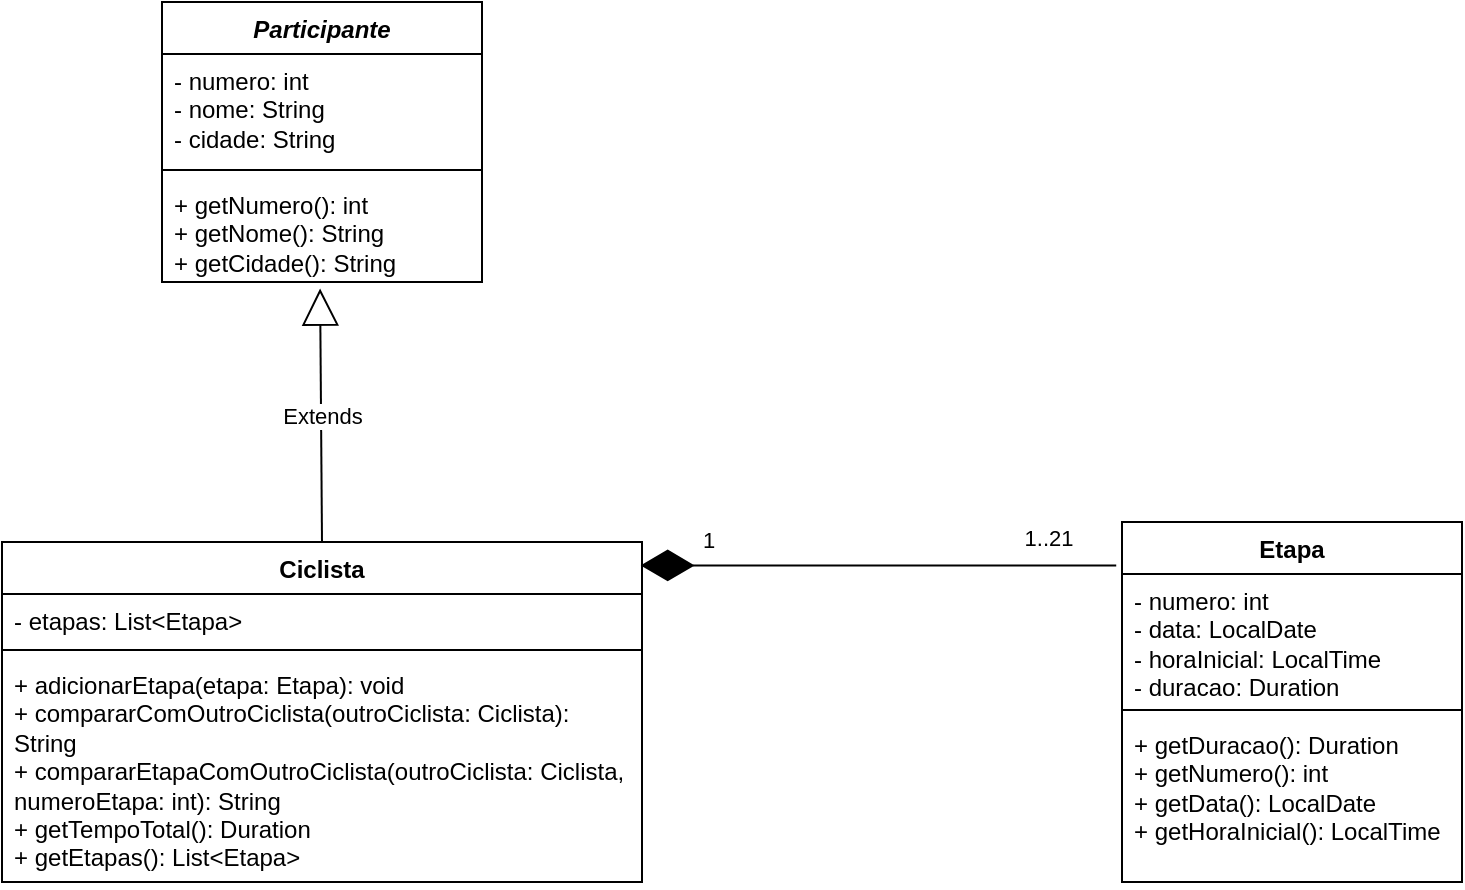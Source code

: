 <mxfile version="24.8.0">
  <diagram name="Diagrama de Classes" id="aoEHzP9olhmgtA9HM2PI">
    <mxGraphModel dx="645" dy="745" grid="1" gridSize="10" guides="1" tooltips="1" connect="1" arrows="1" fold="1" page="0" pageScale="1" pageWidth="1169" pageHeight="827" math="0" shadow="0">
      <root>
        <mxCell id="0" />
        <mxCell id="1" parent="0" />
        <mxCell id="Hh1gCxKj3CRM0F1j1AkX-9" value="Ciclista" style="swimlane;fontStyle=1;align=center;verticalAlign=top;childLayout=stackLayout;horizontal=1;startSize=26;horizontalStack=0;resizeParent=1;resizeParentMax=0;resizeLast=0;collapsible=1;marginBottom=0;whiteSpace=wrap;html=1;" parent="1" vertex="1">
          <mxGeometry x="280" y="200" width="320" height="170" as="geometry" />
        </mxCell>
        <mxCell id="Hh1gCxKj3CRM0F1j1AkX-10" value="- etapas: List&amp;lt;Etapa&amp;gt;" style="text;strokeColor=none;fillColor=none;align=left;verticalAlign=top;spacingLeft=4;spacingRight=4;overflow=hidden;rotatable=0;points=[[0,0.5],[1,0.5]];portConstraint=eastwest;whiteSpace=wrap;html=1;" parent="Hh1gCxKj3CRM0F1j1AkX-9" vertex="1">
          <mxGeometry y="26" width="320" height="24" as="geometry" />
        </mxCell>
        <mxCell id="Hh1gCxKj3CRM0F1j1AkX-11" value="" style="line;strokeWidth=1;fillColor=none;align=left;verticalAlign=middle;spacingTop=-1;spacingLeft=3;spacingRight=3;rotatable=0;labelPosition=right;points=[];portConstraint=eastwest;strokeColor=inherit;" parent="Hh1gCxKj3CRM0F1j1AkX-9" vertex="1">
          <mxGeometry y="50" width="320" height="8" as="geometry" />
        </mxCell>
        <mxCell id="Hh1gCxKj3CRM0F1j1AkX-12" value="+ adicionarEtapa(etapa: Etapa): void&lt;br&gt;+ compararComOutroCiclista(outroCiclista: Ciclista): String&lt;div&gt;+ compararEtapaComOutroCiclista(outroCiclista: Ciclista, numeroEtapa: int): String&lt;/div&gt;&lt;div&gt;+ getTempoTotal(): Duration&lt;br&gt;+ getEtapas(): List&amp;lt;Etapa&amp;gt;&lt;/div&gt;" style="text;strokeColor=none;fillColor=none;align=left;verticalAlign=top;spacingLeft=4;spacingRight=4;overflow=hidden;rotatable=0;points=[[0,0.5],[1,0.5]];portConstraint=eastwest;whiteSpace=wrap;html=1;" parent="Hh1gCxKj3CRM0F1j1AkX-9" vertex="1">
          <mxGeometry y="58" width="320" height="112" as="geometry" />
        </mxCell>
        <mxCell id="Hh1gCxKj3CRM0F1j1AkX-13" value="Etapa" style="swimlane;fontStyle=1;align=center;verticalAlign=top;childLayout=stackLayout;horizontal=1;startSize=26;horizontalStack=0;resizeParent=1;resizeParentMax=0;resizeLast=0;collapsible=1;marginBottom=0;whiteSpace=wrap;html=1;" parent="1" vertex="1">
          <mxGeometry x="840" y="190" width="170" height="180" as="geometry" />
        </mxCell>
        <mxCell id="Hh1gCxKj3CRM0F1j1AkX-14" value="- numero: int&lt;div&gt;- data: LocalDate&lt;/div&gt;&lt;div&gt;- horaInicial: LocalTime&lt;br&gt;- duracao: Duration&lt;/div&gt;" style="text;strokeColor=none;fillColor=none;align=left;verticalAlign=top;spacingLeft=4;spacingRight=4;overflow=hidden;rotatable=0;points=[[0,0.5],[1,0.5]];portConstraint=eastwest;whiteSpace=wrap;html=1;" parent="Hh1gCxKj3CRM0F1j1AkX-13" vertex="1">
          <mxGeometry y="26" width="170" height="64" as="geometry" />
        </mxCell>
        <mxCell id="Hh1gCxKj3CRM0F1j1AkX-15" value="" style="line;strokeWidth=1;fillColor=none;align=left;verticalAlign=middle;spacingTop=-1;spacingLeft=3;spacingRight=3;rotatable=0;labelPosition=right;points=[];portConstraint=eastwest;strokeColor=inherit;" parent="Hh1gCxKj3CRM0F1j1AkX-13" vertex="1">
          <mxGeometry y="90" width="170" height="8" as="geometry" />
        </mxCell>
        <mxCell id="Hh1gCxKj3CRM0F1j1AkX-16" value="+ getDuracao(): Duration&lt;br&gt;+ getNumero(): int&lt;br&gt;+ getData(): LocalDate&lt;br&gt;+ getHoraInicial(): LocalTime" style="text;strokeColor=none;fillColor=none;align=left;verticalAlign=top;spacingLeft=4;spacingRight=4;overflow=hidden;rotatable=0;points=[[0,0.5],[1,0.5]];portConstraint=eastwest;whiteSpace=wrap;html=1;" parent="Hh1gCxKj3CRM0F1j1AkX-13" vertex="1">
          <mxGeometry y="98" width="170" height="82" as="geometry" />
        </mxCell>
        <mxCell id="JG6lUSqUUGzMaWbQLmsw-1" value="Extends" style="endArrow=block;endSize=16;endFill=0;html=1;rounded=0;exitX=0.5;exitY=0;exitDx=0;exitDy=0;entryX=0.494;entryY=1.063;entryDx=0;entryDy=0;entryPerimeter=0;" parent="1" source="Hh1gCxKj3CRM0F1j1AkX-9" target="JG6lUSqUUGzMaWbQLmsw-8" edge="1">
          <mxGeometry width="160" relative="1" as="geometry">
            <mxPoint x="160" y="170" as="sourcePoint" />
            <mxPoint x="440" y="110" as="targetPoint" />
          </mxGeometry>
        </mxCell>
        <mxCell id="JG6lUSqUUGzMaWbQLmsw-2" value="" style="endArrow=diamondThin;endFill=1;endSize=24;html=1;rounded=0;entryX=0.998;entryY=0.069;entryDx=0;entryDy=0;entryPerimeter=0;exitX=-0.017;exitY=0.121;exitDx=0;exitDy=0;exitPerimeter=0;" parent="1" source="Hh1gCxKj3CRM0F1j1AkX-13" target="Hh1gCxKj3CRM0F1j1AkX-9" edge="1">
          <mxGeometry width="160" relative="1" as="geometry">
            <mxPoint x="640" y="280" as="sourcePoint" />
            <mxPoint x="800" y="280" as="targetPoint" />
          </mxGeometry>
        </mxCell>
        <mxCell id="JG6lUSqUUGzMaWbQLmsw-3" value="1..21" style="edgeLabel;html=1;align=center;verticalAlign=middle;resizable=0;points=[];" parent="JG6lUSqUUGzMaWbQLmsw-2" vertex="1" connectable="0">
          <mxGeometry x="-0.711" relative="1" as="geometry">
            <mxPoint y="-14" as="offset" />
          </mxGeometry>
        </mxCell>
        <mxCell id="JG6lUSqUUGzMaWbQLmsw-4" value="1" style="edgeLabel;html=1;align=center;verticalAlign=middle;resizable=0;points=[];" parent="1" vertex="1" connectable="0">
          <mxGeometry x="812.158" y="210.005" as="geometry">
            <mxPoint x="-179" y="-11" as="offset" />
          </mxGeometry>
        </mxCell>
        <mxCell id="JG6lUSqUUGzMaWbQLmsw-5" value="&lt;i&gt;Participante&lt;/i&gt;" style="swimlane;fontStyle=1;align=center;verticalAlign=top;childLayout=stackLayout;horizontal=1;startSize=26;horizontalStack=0;resizeParent=1;resizeParentMax=0;resizeLast=0;collapsible=1;marginBottom=0;whiteSpace=wrap;html=1;" parent="1" vertex="1">
          <mxGeometry x="360" y="-70" width="160" height="140" as="geometry" />
        </mxCell>
        <mxCell id="JG6lUSqUUGzMaWbQLmsw-6" value="- numero: int&lt;div&gt;- nome: String&lt;/div&gt;&lt;div&gt;- cidade: String&lt;/div&gt;" style="text;strokeColor=none;fillColor=none;align=left;verticalAlign=top;spacingLeft=4;spacingRight=4;overflow=hidden;rotatable=0;points=[[0,0.5],[1,0.5]];portConstraint=eastwest;whiteSpace=wrap;html=1;" parent="JG6lUSqUUGzMaWbQLmsw-5" vertex="1">
          <mxGeometry y="26" width="160" height="54" as="geometry" />
        </mxCell>
        <mxCell id="JG6lUSqUUGzMaWbQLmsw-7" value="" style="line;strokeWidth=1;fillColor=none;align=left;verticalAlign=middle;spacingTop=-1;spacingLeft=3;spacingRight=3;rotatable=0;labelPosition=right;points=[];portConstraint=eastwest;strokeColor=inherit;" parent="JG6lUSqUUGzMaWbQLmsw-5" vertex="1">
          <mxGeometry y="80" width="160" height="8" as="geometry" />
        </mxCell>
        <mxCell id="JG6lUSqUUGzMaWbQLmsw-8" value="+ getNumero(): int&lt;div&gt;+ getNome(): String&lt;br&gt;+ getCidade(): String&lt;/div&gt;" style="text;strokeColor=none;fillColor=none;align=left;verticalAlign=top;spacingLeft=4;spacingRight=4;overflow=hidden;rotatable=0;points=[[0,0.5],[1,0.5]];portConstraint=eastwest;whiteSpace=wrap;html=1;" parent="JG6lUSqUUGzMaWbQLmsw-5" vertex="1">
          <mxGeometry y="88" width="160" height="52" as="geometry" />
        </mxCell>
      </root>
    </mxGraphModel>
  </diagram>
</mxfile>
